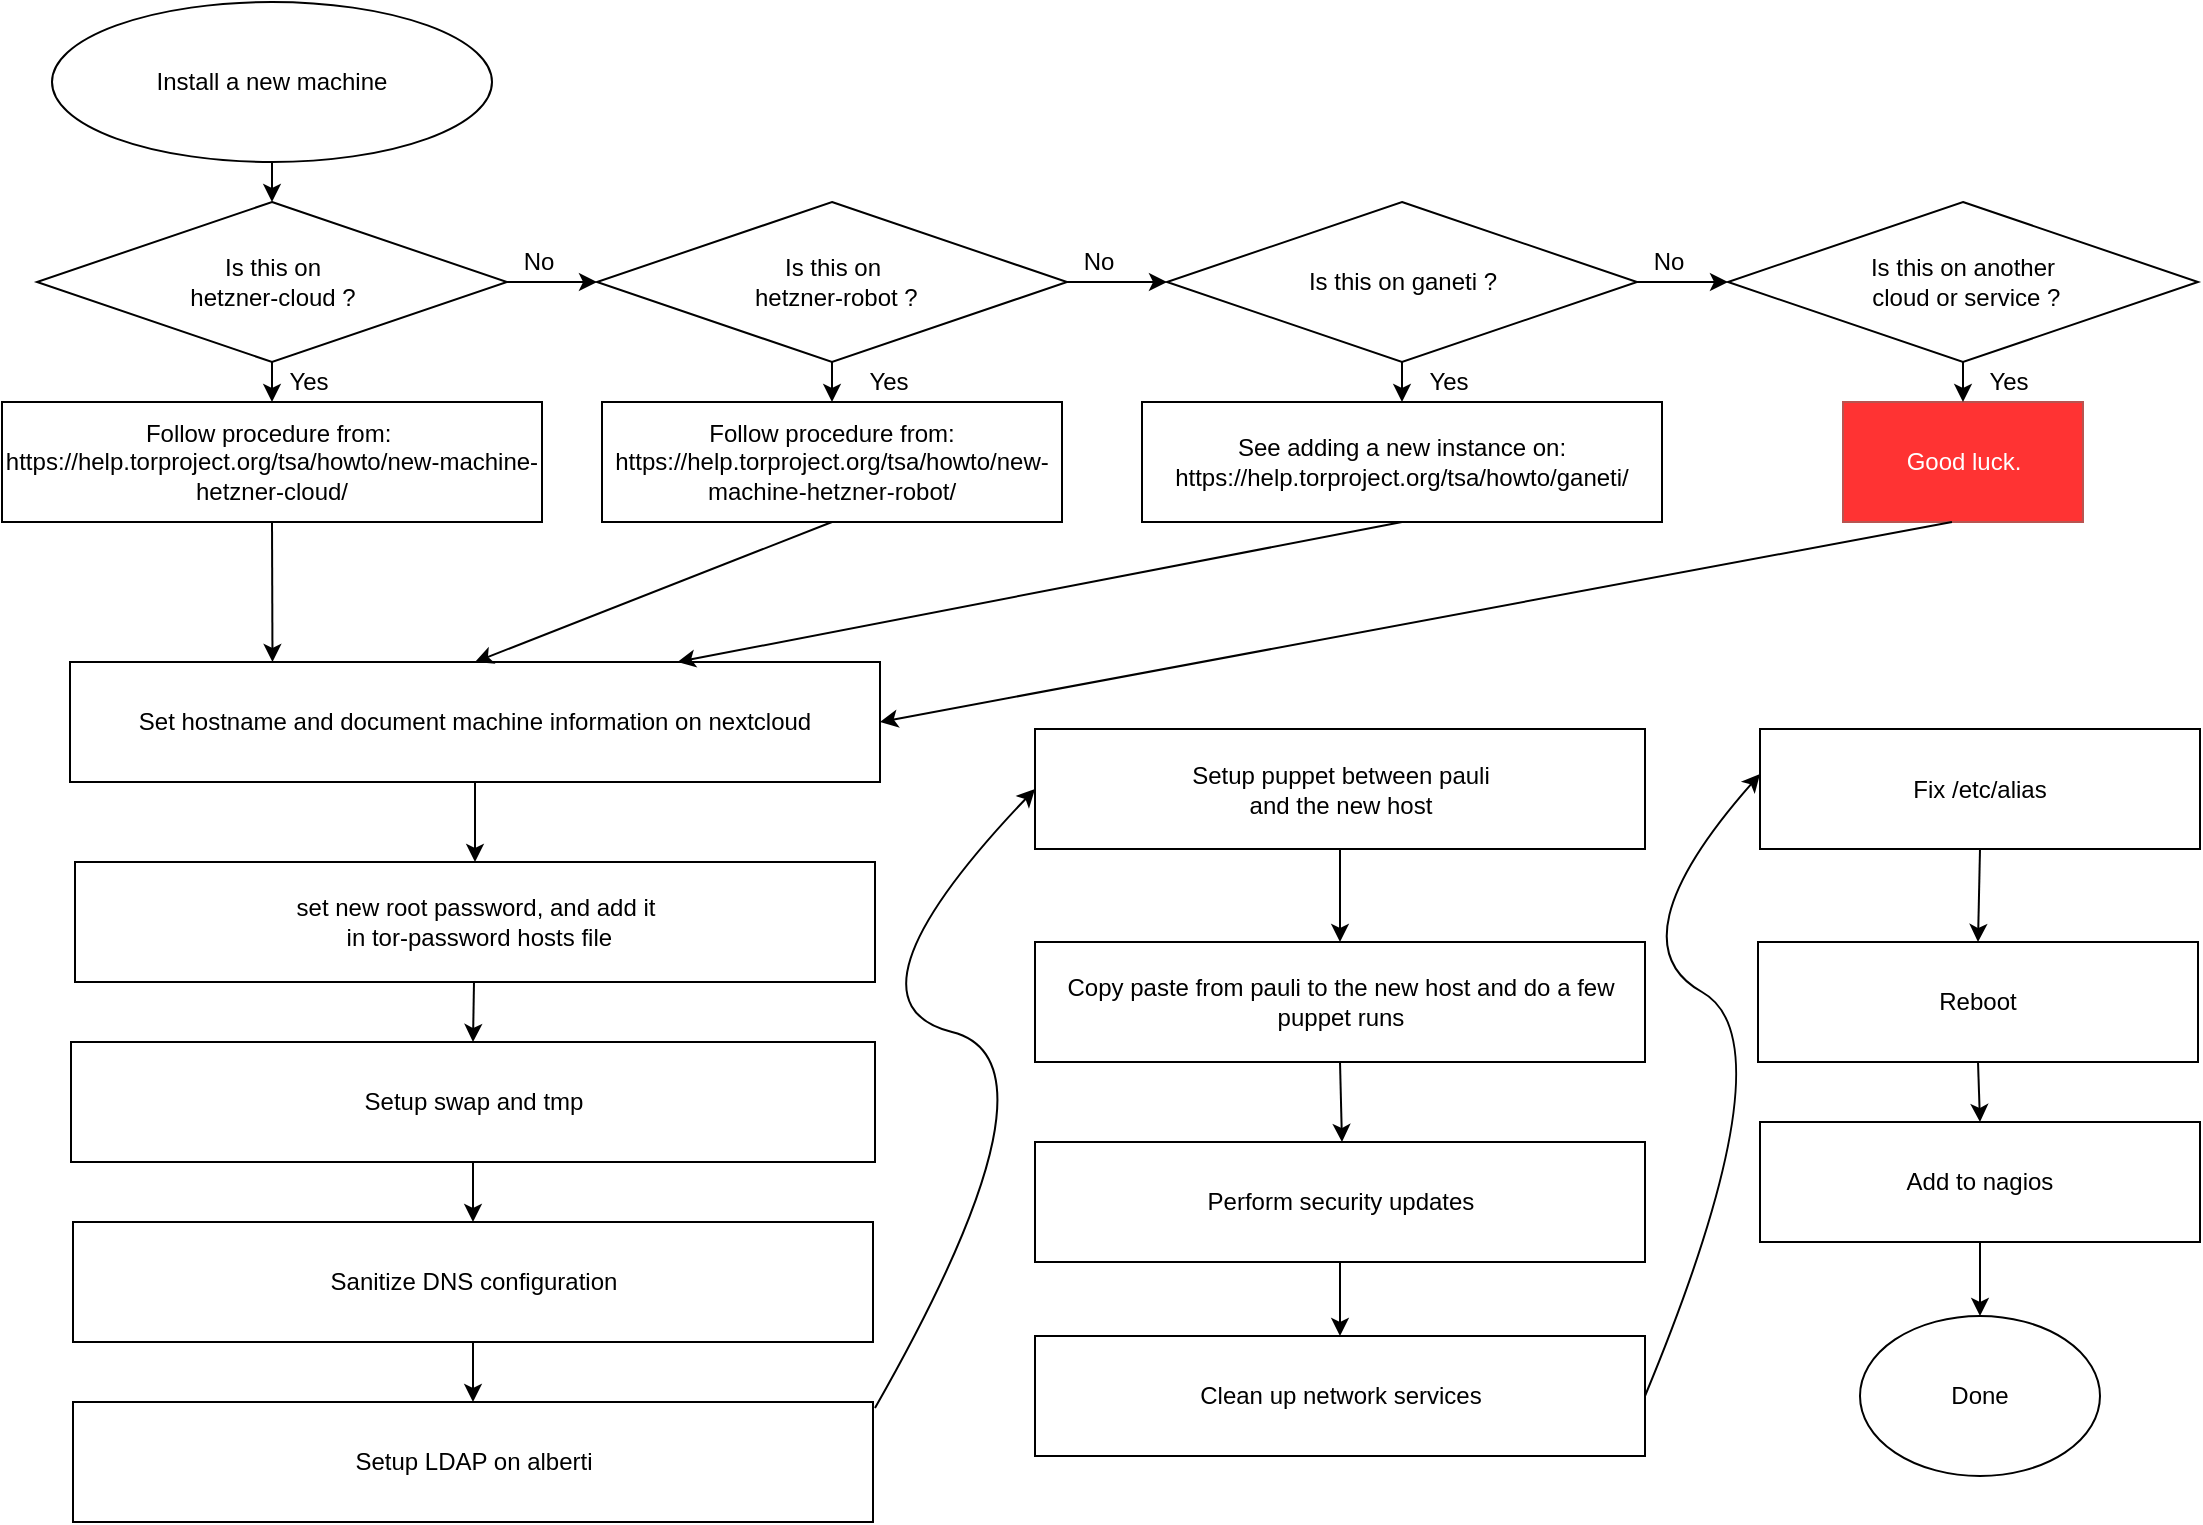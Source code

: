 <mxfile version="12.4.2" type="device" pages="1"><diagram id="0d1IPX23wEX2T46wlJNp" name="Page-1"><mxGraphModel dx="1102" dy="1000" grid="1" gridSize="10" guides="1" tooltips="1" connect="1" arrows="1" fold="1" page="1" pageScale="1" pageWidth="1169" pageHeight="827" math="0" shadow="0"><root><mxCell id="0"/><mxCell id="1" parent="0"/><mxCell id="UQ7W-DgG1JirvqYdzLQX-1" value="Is this on &lt;br&gt;hetzner-cloud ?" style="rhombus;whiteSpace=wrap;html=1;" parent="1" vertex="1"><mxGeometry x="52.5" y="120" width="235" height="80" as="geometry"/></mxCell><mxCell id="UQ7W-DgG1JirvqYdzLQX-2" value="Install a new machine" style="ellipse;whiteSpace=wrap;html=1;" parent="1" vertex="1"><mxGeometry x="60" y="20" width="220" height="80" as="geometry"/></mxCell><mxCell id="UQ7W-DgG1JirvqYdzLQX-3" value="Is this on&lt;br&gt;&amp;nbsp;hetzner-robot ?" style="rhombus;whiteSpace=wrap;html=1;" parent="1" vertex="1"><mxGeometry x="332.5" y="120" width="235" height="80" as="geometry"/></mxCell><mxCell id="UQ7W-DgG1JirvqYdzLQX-5" value="Is this on ganeti ?" style="rhombus;whiteSpace=wrap;html=1;" parent="1" vertex="1"><mxGeometry x="617.5" y="120" width="235" height="80" as="geometry"/></mxCell><mxCell id="UQ7W-DgG1JirvqYdzLQX-6" value="" style="endArrow=classic;html=1;exitX=0.5;exitY=1;exitDx=0;exitDy=0;" parent="1" source="UQ7W-DgG1JirvqYdzLQX-2" target="UQ7W-DgG1JirvqYdzLQX-1" edge="1"><mxGeometry width="50" height="50" relative="1" as="geometry"><mxPoint x="47.5" y="290" as="sourcePoint"/><mxPoint x="107.5" y="260" as="targetPoint"/></mxGeometry></mxCell><mxCell id="UQ7W-DgG1JirvqYdzLQX-7" value="" style="endArrow=classic;html=1;exitX=1;exitY=0.5;exitDx=0;exitDy=0;entryX=0;entryY=0.5;entryDx=0;entryDy=0;" parent="1" source="UQ7W-DgG1JirvqYdzLQX-1" target="UQ7W-DgG1JirvqYdzLQX-3" edge="1"><mxGeometry width="50" height="50" relative="1" as="geometry"><mxPoint x="207.5" y="370" as="sourcePoint"/><mxPoint x="257.5" y="320" as="targetPoint"/></mxGeometry></mxCell><mxCell id="UQ7W-DgG1JirvqYdzLQX-8" value="" style="endArrow=classic;html=1;exitX=1;exitY=0.5;exitDx=0;exitDy=0;entryX=0;entryY=0.5;entryDx=0;entryDy=0;" parent="1" source="UQ7W-DgG1JirvqYdzLQX-3" target="UQ7W-DgG1JirvqYdzLQX-5" edge="1"><mxGeometry width="50" height="50" relative="1" as="geometry"><mxPoint x="567.5" y="230" as="sourcePoint"/><mxPoint x="617.5" y="180" as="targetPoint"/></mxGeometry></mxCell><mxCell id="UQ7W-DgG1JirvqYdzLQX-9" value="No" style="text;html=1;align=center;verticalAlign=middle;resizable=0;points=[];;autosize=1;" parent="1" vertex="1"><mxGeometry x="287.5" y="140" width="30" height="20" as="geometry"/></mxCell><mxCell id="UQ7W-DgG1JirvqYdzLQX-10" value="No" style="text;html=1;align=center;verticalAlign=middle;resizable=0;points=[];;autosize=1;" parent="1" vertex="1"><mxGeometry x="567.5" y="140" width="30" height="20" as="geometry"/></mxCell><mxCell id="UQ7W-DgG1JirvqYdzLQX-11" value="Follow procedure from:&amp;nbsp;&lt;br&gt;https://help.torproject.org/tsa/howto/new-machine-hetzner-cloud/" style="rounded=0;whiteSpace=wrap;html=1;" parent="1" vertex="1"><mxGeometry x="35" y="220" width="270" height="60" as="geometry"/></mxCell><mxCell id="UQ7W-DgG1JirvqYdzLQX-12" value="Follow procedure from:&lt;br&gt;https://help.torproject.org/tsa/howto/new-machine-hetzner-robot/" style="rounded=0;whiteSpace=wrap;html=1;" parent="1" vertex="1"><mxGeometry x="335" y="220" width="230" height="60" as="geometry"/></mxCell><mxCell id="UQ7W-DgG1JirvqYdzLQX-13" value="See adding a new instance on:&lt;br&gt;https://help.torproject.org/tsa/howto/ganeti/" style="rounded=0;whiteSpace=wrap;html=1;" parent="1" vertex="1"><mxGeometry x="605" y="220" width="260" height="60" as="geometry"/></mxCell><mxCell id="UQ7W-DgG1JirvqYdzLQX-14" value="" style="endArrow=classic;html=1;exitX=0.5;exitY=1;exitDx=0;exitDy=0;entryX=0.5;entryY=0;entryDx=0;entryDy=0;" parent="1" source="UQ7W-DgG1JirvqYdzLQX-1" target="UQ7W-DgG1JirvqYdzLQX-11" edge="1"><mxGeometry width="50" height="50" relative="1" as="geometry"><mxPoint x="37.5" y="450" as="sourcePoint"/><mxPoint x="87.5" y="400" as="targetPoint"/></mxGeometry></mxCell><mxCell id="UQ7W-DgG1JirvqYdzLQX-15" value="" style="endArrow=classic;html=1;exitX=0.5;exitY=1;exitDx=0;exitDy=0;" parent="1" source="UQ7W-DgG1JirvqYdzLQX-3" target="UQ7W-DgG1JirvqYdzLQX-12" edge="1"><mxGeometry width="50" height="50" relative="1" as="geometry"><mxPoint x="417.5" y="300" as="sourcePoint"/><mxPoint x="467.5" y="250" as="targetPoint"/></mxGeometry></mxCell><mxCell id="UQ7W-DgG1JirvqYdzLQX-16" value="" style="endArrow=classic;html=1;exitX=0.5;exitY=1;exitDx=0;exitDy=0;entryX=0.5;entryY=0;entryDx=0;entryDy=0;" parent="1" source="UQ7W-DgG1JirvqYdzLQX-5" target="UQ7W-DgG1JirvqYdzLQX-13" edge="1"><mxGeometry width="50" height="50" relative="1" as="geometry"><mxPoint x="767.5" y="310" as="sourcePoint"/><mxPoint x="817.5" y="260" as="targetPoint"/></mxGeometry></mxCell><mxCell id="UQ7W-DgG1JirvqYdzLQX-17" value="Yes" style="text;html=1;align=center;verticalAlign=middle;resizable=0;points=[];;autosize=1;" parent="1" vertex="1"><mxGeometry x="167.5" y="200" width="40" height="20" as="geometry"/></mxCell><mxCell id="UQ7W-DgG1JirvqYdzLQX-18" value="Yes" style="text;html=1;align=center;verticalAlign=middle;resizable=0;points=[];;autosize=1;" parent="1" vertex="1"><mxGeometry x="457.5" y="200" width="40" height="20" as="geometry"/></mxCell><mxCell id="UQ7W-DgG1JirvqYdzLQX-19" value="Yes" style="text;html=1;align=center;verticalAlign=middle;resizable=0;points=[];;autosize=1;" parent="1" vertex="1"><mxGeometry x="737.5" y="200" width="40" height="20" as="geometry"/></mxCell><mxCell id="UQ7W-DgG1JirvqYdzLQX-20" value="Is this on another&lt;br&gt;&amp;nbsp;cloud or service ?" style="rhombus;whiteSpace=wrap;html=1;" parent="1" vertex="1"><mxGeometry x="898" y="120" width="235" height="80" as="geometry"/></mxCell><mxCell id="UQ7W-DgG1JirvqYdzLQX-21" value="" style="endArrow=classic;html=1;exitX=1;exitY=0.5;exitDx=0;exitDy=0;entryX=0;entryY=0.5;entryDx=0;entryDy=0;" parent="1" source="UQ7W-DgG1JirvqYdzLQX-5" target="UQ7W-DgG1JirvqYdzLQX-20" edge="1"><mxGeometry width="50" height="50" relative="1" as="geometry"><mxPoint x="857.5" y="180" as="sourcePoint"/><mxPoint x="907.5" y="130" as="targetPoint"/></mxGeometry></mxCell><mxCell id="UQ7W-DgG1JirvqYdzLQX-22" value="No" style="text;html=1;align=center;verticalAlign=middle;resizable=0;points=[];;autosize=1;" parent="1" vertex="1"><mxGeometry x="852.5" y="140" width="30" height="20" as="geometry"/></mxCell><mxCell id="UQ7W-DgG1JirvqYdzLQX-23" value="Good luck." style="rounded=0;whiteSpace=wrap;html=1;fillColor=#FF3333;strokeColor=#b85450;fontColor=#FFFFFF;" parent="1" vertex="1"><mxGeometry x="955.5" y="220" width="120" height="60" as="geometry"/></mxCell><mxCell id="UQ7W-DgG1JirvqYdzLQX-24" value="" style="endArrow=classic;html=1;exitX=0.5;exitY=1;exitDx=0;exitDy=0;entryX=0.5;entryY=0;entryDx=0;entryDy=0;" parent="1" source="UQ7W-DgG1JirvqYdzLQX-20" target="UQ7W-DgG1JirvqYdzLQX-23" edge="1"><mxGeometry width="50" height="50" relative="1" as="geometry"><mxPoint x="1017.5" y="300" as="sourcePoint"/><mxPoint x="1067.5" y="250" as="targetPoint"/></mxGeometry></mxCell><mxCell id="UQ7W-DgG1JirvqYdzLQX-25" value="Yes" style="text;html=1;align=center;verticalAlign=middle;resizable=0;points=[];;autosize=1;" parent="1" vertex="1"><mxGeometry x="1017.5" y="200" width="40" height="20" as="geometry"/></mxCell><mxCell id="UQ7W-DgG1JirvqYdzLQX-26" value="Set hostname and document machine information on nextcloud" style="rounded=0;whiteSpace=wrap;html=1;" parent="1" vertex="1"><mxGeometry x="69" y="350" width="405" height="60" as="geometry"/></mxCell><mxCell id="UQ7W-DgG1JirvqYdzLQX-27" value="" style="endArrow=classic;html=1;exitX=0.5;exitY=1;exitDx=0;exitDy=0;entryX=0.25;entryY=0;entryDx=0;entryDy=0;" parent="1" source="UQ7W-DgG1JirvqYdzLQX-11" target="UQ7W-DgG1JirvqYdzLQX-26" edge="1"><mxGeometry width="50" height="50" relative="1" as="geometry"><mxPoint x="60" y="480" as="sourcePoint"/><mxPoint x="138" y="450" as="targetPoint"/></mxGeometry></mxCell><mxCell id="UQ7W-DgG1JirvqYdzLQX-28" value="" style="endArrow=classic;html=1;exitX=0.5;exitY=1;exitDx=0;exitDy=0;entryX=0.5;entryY=0;entryDx=0;entryDy=0;" parent="1" source="UQ7W-DgG1JirvqYdzLQX-12" target="UQ7W-DgG1JirvqYdzLQX-26" edge="1"><mxGeometry width="50" height="50" relative="1" as="geometry"><mxPoint x="320" y="700" as="sourcePoint"/><mxPoint x="370" y="650" as="targetPoint"/></mxGeometry></mxCell><mxCell id="UQ7W-DgG1JirvqYdzLQX-29" value="" style="endArrow=classic;html=1;exitX=0.5;exitY=1;exitDx=0;exitDy=0;entryX=0.75;entryY=0;entryDx=0;entryDy=0;" parent="1" source="UQ7W-DgG1JirvqYdzLQX-13" target="UQ7W-DgG1JirvqYdzLQX-26" edge="1"><mxGeometry width="50" height="50" relative="1" as="geometry"><mxPoint x="760" y="500" as="sourcePoint"/><mxPoint x="810" y="450" as="targetPoint"/></mxGeometry></mxCell><mxCell id="UQ7W-DgG1JirvqYdzLQX-30" value="" style="endArrow=classic;html=1;exitX=0.454;exitY=1;exitDx=0;exitDy=0;exitPerimeter=0;entryX=1;entryY=0.5;entryDx=0;entryDy=0;" parent="1" source="UQ7W-DgG1JirvqYdzLQX-23" target="UQ7W-DgG1JirvqYdzLQX-26" edge="1"><mxGeometry width="50" height="50" relative="1" as="geometry"><mxPoint x="840" y="630" as="sourcePoint"/><mxPoint x="890" y="580" as="targetPoint"/></mxGeometry></mxCell><mxCell id="UQ7W-DgG1JirvqYdzLQX-31" value="&lt;span style=&quot;white-space: normal&quot;&gt;set new root password, and add it&lt;br&gt;&amp;nbsp;in tor-password&amp;nbsp;&lt;/span&gt;hosts file" style="rounded=0;whiteSpace=wrap;html=1;" parent="1" vertex="1"><mxGeometry x="71.5" y="450" width="400" height="60" as="geometry"/></mxCell><mxCell id="UQ7W-DgG1JirvqYdzLQX-32" value="" style="endArrow=classic;html=1;exitX=0.5;exitY=1;exitDx=0;exitDy=0;entryX=0.5;entryY=0;entryDx=0;entryDy=0;" parent="1" source="UQ7W-DgG1JirvqYdzLQX-26" target="UQ7W-DgG1JirvqYdzLQX-31" edge="1"><mxGeometry width="50" height="50" relative="1" as="geometry"><mxPoint x="531.5" y="570" as="sourcePoint"/><mxPoint x="581.5" y="520" as="targetPoint"/></mxGeometry></mxCell><mxCell id="UQ7W-DgG1JirvqYdzLQX-33" value="Setup swap and tmp" style="rounded=0;whiteSpace=wrap;html=1;" parent="1" vertex="1"><mxGeometry x="69.5" y="540" width="402" height="60" as="geometry"/></mxCell><mxCell id="UQ7W-DgG1JirvqYdzLQX-34" value="&lt;p&gt;Sanitize DNS configuration&lt;/p&gt;" style="rounded=0;whiteSpace=wrap;html=1;" parent="1" vertex="1"><mxGeometry x="70.5" y="630" width="400" height="60" as="geometry"/></mxCell><mxCell id="UQ7W-DgG1JirvqYdzLQX-35" value="" style="endArrow=classic;html=1;entryX=0.5;entryY=0;entryDx=0;entryDy=0;" parent="1" source="UQ7W-DgG1JirvqYdzLQX-31" target="UQ7W-DgG1JirvqYdzLQX-33" edge="1"><mxGeometry width="50" height="50" relative="1" as="geometry"><mxPoint x="271.5" y="513" as="sourcePoint"/><mxPoint x="361.5" y="663" as="targetPoint"/></mxGeometry></mxCell><mxCell id="UQ7W-DgG1JirvqYdzLQX-36" value="" style="endArrow=classic;html=1;exitX=0.5;exitY=1;exitDx=0;exitDy=0;entryX=0.5;entryY=0;entryDx=0;entryDy=0;" parent="1" source="UQ7W-DgG1JirvqYdzLQX-33" target="UQ7W-DgG1JirvqYdzLQX-34" edge="1"><mxGeometry width="50" height="50" relative="1" as="geometry"><mxPoint x="260.5" y="750" as="sourcePoint"/><mxPoint x="310.5" y="700" as="targetPoint"/></mxGeometry></mxCell><mxCell id="UQ7W-DgG1JirvqYdzLQX-38" value="Setup LDAP on alberti" style="rounded=0;whiteSpace=wrap;html=1;" parent="1" vertex="1"><mxGeometry x="70.5" y="720" width="400" height="60" as="geometry"/></mxCell><mxCell id="UQ7W-DgG1JirvqYdzLQX-39" value="" style="endArrow=classic;html=1;exitX=0.5;exitY=1;exitDx=0;exitDy=0;entryX=0.5;entryY=0;entryDx=0;entryDy=0;" parent="1" source="UQ7W-DgG1JirvqYdzLQX-34" target="UQ7W-DgG1JirvqYdzLQX-38" edge="1"><mxGeometry width="50" height="50" relative="1" as="geometry"><mxPoint x="680.5" y="730" as="sourcePoint"/><mxPoint x="730.5" y="680" as="targetPoint"/></mxGeometry></mxCell><mxCell id="UQ7W-DgG1JirvqYdzLQX-40" value="Setup puppet between pauli &lt;br&gt;and the new host" style="rounded=0;whiteSpace=wrap;html=1;" parent="1" vertex="1"><mxGeometry x="551.5" y="383.5" width="305" height="60" as="geometry"/></mxCell><mxCell id="UQ7W-DgG1JirvqYdzLQX-41" value="Copy paste from pauli to the new host and do a few puppet runs" style="rounded=0;whiteSpace=wrap;html=1;" parent="1" vertex="1"><mxGeometry x="551.5" y="490" width="305" height="60" as="geometry"/></mxCell><mxCell id="UQ7W-DgG1JirvqYdzLQX-42" value="Perform security updates" style="rounded=0;whiteSpace=wrap;html=1;" parent="1" vertex="1"><mxGeometry x="551.5" y="590" width="305" height="60" as="geometry"/></mxCell><mxCell id="UQ7W-DgG1JirvqYdzLQX-44" value="Clean up network services" style="rounded=0;whiteSpace=wrap;html=1;" parent="1" vertex="1"><mxGeometry x="551.5" y="687" width="305" height="60" as="geometry"/></mxCell><mxCell id="UQ7W-DgG1JirvqYdzLQX-45" value="Fix /etc/alias" style="rounded=0;whiteSpace=wrap;html=1;" parent="1" vertex="1"><mxGeometry x="914" y="383.5" width="220" height="60" as="geometry"/></mxCell><mxCell id="UQ7W-DgG1JirvqYdzLQX-46" value="Reboot" style="rounded=0;whiteSpace=wrap;html=1;" parent="1" vertex="1"><mxGeometry x="913" y="490" width="220" height="60" as="geometry"/></mxCell><mxCell id="UQ7W-DgG1JirvqYdzLQX-47" value="Add to nagios" style="rounded=0;whiteSpace=wrap;html=1;" parent="1" vertex="1"><mxGeometry x="914" y="580" width="220" height="60" as="geometry"/></mxCell><mxCell id="UQ7W-DgG1JirvqYdzLQX-48" value="" style="curved=1;endArrow=classic;html=1;fontColor=#FFFFFF;entryX=0;entryY=0.5;entryDx=0;entryDy=0;" parent="1" target="UQ7W-DgG1JirvqYdzLQX-40" edge="1"><mxGeometry width="50" height="50" relative="1" as="geometry"><mxPoint x="471.5" y="723" as="sourcePoint"/><mxPoint x="551.5" y="483" as="targetPoint"/><Array as="points"><mxPoint x="570" y="550"/><mxPoint x="450" y="520"/></Array></mxGeometry></mxCell><mxCell id="UQ7W-DgG1JirvqYdzLQX-49" value="" style="endArrow=classic;html=1;fontColor=#FFFFFF;exitX=0.5;exitY=1;exitDx=0;exitDy=0;entryX=0.5;entryY=0;entryDx=0;entryDy=0;" parent="1" source="UQ7W-DgG1JirvqYdzLQX-40" target="UQ7W-DgG1JirvqYdzLQX-41" edge="1"><mxGeometry width="50" height="50" relative="1" as="geometry"><mxPoint x="704" y="513" as="sourcePoint"/><mxPoint x="551.5" y="823" as="targetPoint"/></mxGeometry></mxCell><mxCell id="UQ7W-DgG1JirvqYdzLQX-50" value="" style="endArrow=classic;html=1;fontColor=#FFFFFF;exitX=0.5;exitY=1;exitDx=0;exitDy=0;" parent="1" source="UQ7W-DgG1JirvqYdzLQX-41" edge="1"><mxGeometry width="50" height="50" relative="1" as="geometry"><mxPoint x="641.5" y="843" as="sourcePoint"/><mxPoint x="705" y="590" as="targetPoint"/></mxGeometry></mxCell><mxCell id="UQ7W-DgG1JirvqYdzLQX-51" value="" style="endArrow=classic;html=1;fontColor=#FFFFFF;entryX=0.5;entryY=0;entryDx=0;entryDy=0;" parent="1" source="UQ7W-DgG1JirvqYdzLQX-42" target="UQ7W-DgG1JirvqYdzLQX-44" edge="1"><mxGeometry width="50" height="50" relative="1" as="geometry"><mxPoint x="704" y="723" as="sourcePoint"/><mxPoint x="704" y="743.711" as="targetPoint"/></mxGeometry></mxCell><mxCell id="UQ7W-DgG1JirvqYdzLQX-52" value="" style="curved=1;endArrow=classic;html=1;fontColor=#FFFFFF;exitX=1;exitY=0.5;exitDx=0;exitDy=0;entryX=0;entryY=0.375;entryDx=0;entryDy=0;entryPerimeter=0;" parent="1" source="UQ7W-DgG1JirvqYdzLQX-44" target="UQ7W-DgG1JirvqYdzLQX-45" edge="1"><mxGeometry width="50" height="50" relative="1" as="geometry"><mxPoint x="881.5" y="793" as="sourcePoint"/><mxPoint x="911.5" y="483" as="targetPoint"/><Array as="points"><mxPoint x="930" y="540"/><mxPoint x="840" y="490"/></Array></mxGeometry></mxCell><mxCell id="UQ7W-DgG1JirvqYdzLQX-55" value="Done" style="ellipse;whiteSpace=wrap;html=1;" parent="1" vertex="1"><mxGeometry x="964" y="677" width="120" height="80" as="geometry"/></mxCell><mxCell id="UQ7W-DgG1JirvqYdzLQX-56" value="" style="endArrow=classic;html=1;fontColor=#FFFFFF;exitX=0.5;exitY=1;exitDx=0;exitDy=0;entryX=0.5;entryY=0;entryDx=0;entryDy=0;" parent="1" source="UQ7W-DgG1JirvqYdzLQX-47" target="UQ7W-DgG1JirvqYdzLQX-55" edge="1"><mxGeometry width="50" height="50" relative="1" as="geometry"><mxPoint x="970" y="700" as="sourcePoint"/><mxPoint x="1020" y="650" as="targetPoint"/></mxGeometry></mxCell><mxCell id="UQ7W-DgG1JirvqYdzLQX-60" value="" style="endArrow=classic;html=1;fontColor=#FFFFFF;exitX=0.5;exitY=1;exitDx=0;exitDy=0;entryX=0.5;entryY=0;entryDx=0;entryDy=0;" parent="1" source="UQ7W-DgG1JirvqYdzLQX-45" target="UQ7W-DgG1JirvqYdzLQX-46" edge="1"><mxGeometry width="50" height="50" relative="1" as="geometry"><mxPoint x="990" y="350" as="sourcePoint"/><mxPoint x="1040" y="300" as="targetPoint"/></mxGeometry></mxCell><mxCell id="UQ7W-DgG1JirvqYdzLQX-61" value="" style="endArrow=classic;html=1;fontColor=#FFFFFF;exitX=0.5;exitY=1;exitDx=0;exitDy=0;entryX=0.5;entryY=0;entryDx=0;entryDy=0;" parent="1" source="UQ7W-DgG1JirvqYdzLQX-46" target="UQ7W-DgG1JirvqYdzLQX-47" edge="1"><mxGeometry width="50" height="50" relative="1" as="geometry"><mxPoint x="1030" y="360" as="sourcePoint"/><mxPoint x="1024" y="560" as="targetPoint"/></mxGeometry></mxCell></root></mxGraphModel></diagram></mxfile>